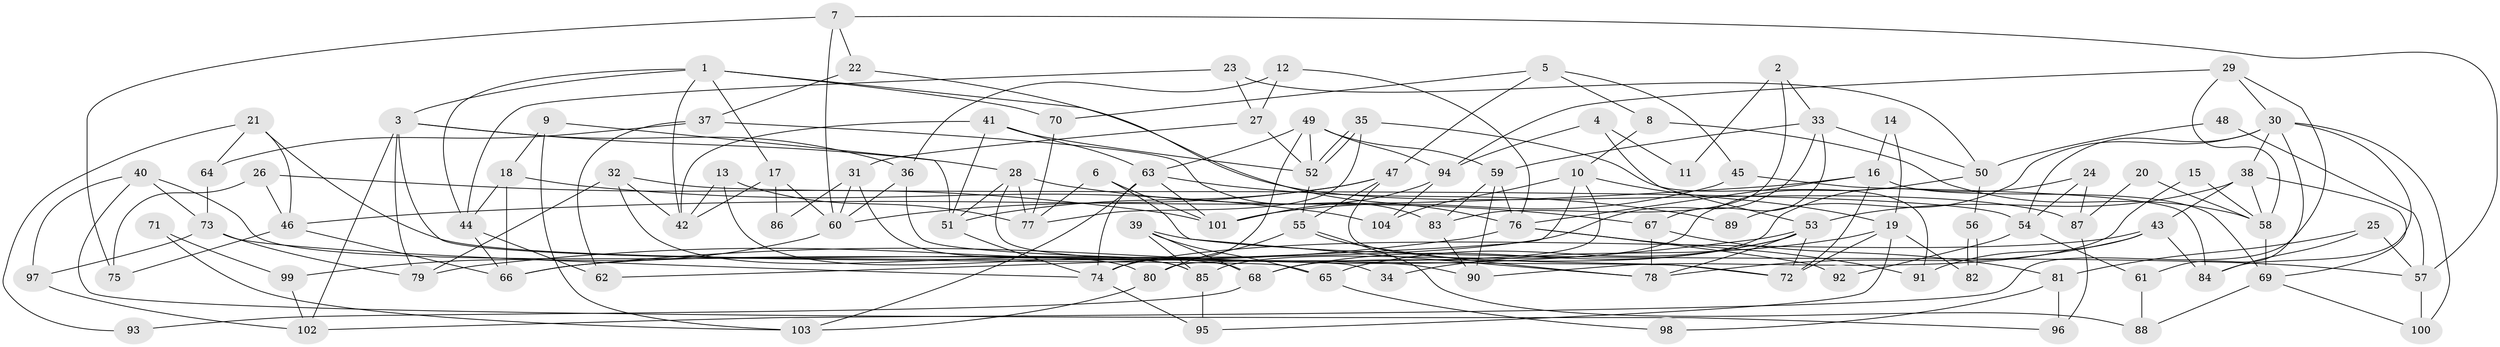 // coarse degree distribution, {8: 0.05970149253731343, 3: 0.1791044776119403, 6: 0.16417910447761194, 7: 0.1044776119402985, 5: 0.208955223880597, 2: 0.13432835820895522, 10: 0.029850746268656716, 4: 0.1044776119402985, 9: 0.014925373134328358}
// Generated by graph-tools (version 1.1) at 2025/24/03/03/25 07:24:03]
// undirected, 104 vertices, 208 edges
graph export_dot {
graph [start="1"]
  node [color=gray90,style=filled];
  1;
  2;
  3;
  4;
  5;
  6;
  7;
  8;
  9;
  10;
  11;
  12;
  13;
  14;
  15;
  16;
  17;
  18;
  19;
  20;
  21;
  22;
  23;
  24;
  25;
  26;
  27;
  28;
  29;
  30;
  31;
  32;
  33;
  34;
  35;
  36;
  37;
  38;
  39;
  40;
  41;
  42;
  43;
  44;
  45;
  46;
  47;
  48;
  49;
  50;
  51;
  52;
  53;
  54;
  55;
  56;
  57;
  58;
  59;
  60;
  61;
  62;
  63;
  64;
  65;
  66;
  67;
  68;
  69;
  70;
  71;
  72;
  73;
  74;
  75;
  76;
  77;
  78;
  79;
  80;
  81;
  82;
  83;
  84;
  85;
  86;
  87;
  88;
  89;
  90;
  91;
  92;
  93;
  94;
  95;
  96;
  97;
  98;
  99;
  100;
  101;
  102;
  103;
  104;
  1 -- 44;
  1 -- 42;
  1 -- 3;
  1 -- 17;
  1 -- 70;
  1 -- 87;
  2 -- 83;
  2 -- 33;
  2 -- 11;
  3 -- 28;
  3 -- 36;
  3 -- 65;
  3 -- 79;
  3 -- 102;
  4 -- 53;
  4 -- 94;
  4 -- 11;
  5 -- 47;
  5 -- 45;
  5 -- 8;
  5 -- 70;
  6 -- 78;
  6 -- 101;
  6 -- 77;
  7 -- 60;
  7 -- 57;
  7 -- 22;
  7 -- 75;
  8 -- 10;
  8 -- 58;
  9 -- 51;
  9 -- 103;
  9 -- 18;
  10 -- 104;
  10 -- 80;
  10 -- 19;
  10 -- 62;
  12 -- 27;
  12 -- 36;
  12 -- 76;
  13 -- 85;
  13 -- 77;
  13 -- 42;
  14 -- 19;
  14 -- 16;
  15 -- 58;
  15 -- 90;
  16 -- 69;
  16 -- 76;
  16 -- 46;
  16 -- 72;
  17 -- 60;
  17 -- 42;
  17 -- 86;
  18 -- 66;
  18 -- 44;
  18 -- 104;
  19 -- 72;
  19 -- 34;
  19 -- 82;
  19 -- 95;
  20 -- 58;
  20 -- 87;
  21 -- 46;
  21 -- 90;
  21 -- 64;
  21 -- 93;
  22 -- 76;
  22 -- 37;
  23 -- 44;
  23 -- 50;
  23 -- 27;
  24 -- 68;
  24 -- 54;
  24 -- 87;
  25 -- 57;
  25 -- 84;
  25 -- 81;
  26 -- 75;
  26 -- 46;
  26 -- 101;
  27 -- 52;
  27 -- 31;
  28 -- 77;
  28 -- 51;
  28 -- 34;
  28 -- 67;
  29 -- 102;
  29 -- 58;
  29 -- 30;
  29 -- 94;
  30 -- 38;
  30 -- 54;
  30 -- 61;
  30 -- 84;
  30 -- 89;
  30 -- 100;
  31 -- 85;
  31 -- 60;
  31 -- 86;
  32 -- 42;
  32 -- 79;
  32 -- 54;
  32 -- 80;
  33 -- 59;
  33 -- 67;
  33 -- 50;
  33 -- 66;
  35 -- 52;
  35 -- 52;
  35 -- 77;
  35 -- 91;
  36 -- 60;
  36 -- 72;
  37 -- 62;
  37 -- 64;
  37 -- 83;
  38 -- 43;
  38 -- 69;
  38 -- 53;
  38 -- 58;
  39 -- 68;
  39 -- 65;
  39 -- 57;
  39 -- 85;
  40 -- 73;
  40 -- 96;
  40 -- 68;
  40 -- 97;
  41 -- 42;
  41 -- 63;
  41 -- 51;
  41 -- 52;
  43 -- 91;
  43 -- 78;
  43 -- 74;
  43 -- 84;
  44 -- 66;
  44 -- 62;
  45 -- 84;
  45 -- 101;
  46 -- 66;
  46 -- 75;
  47 -- 51;
  47 -- 72;
  47 -- 55;
  47 -- 60;
  48 -- 50;
  48 -- 57;
  49 -- 52;
  49 -- 74;
  49 -- 59;
  49 -- 63;
  49 -- 94;
  50 -- 85;
  50 -- 56;
  51 -- 74;
  52 -- 55;
  53 -- 72;
  53 -- 65;
  53 -- 66;
  53 -- 68;
  53 -- 78;
  54 -- 61;
  54 -- 92;
  55 -- 78;
  55 -- 80;
  55 -- 88;
  56 -- 82;
  56 -- 82;
  57 -- 100;
  58 -- 69;
  59 -- 76;
  59 -- 83;
  59 -- 90;
  60 -- 99;
  61 -- 88;
  63 -- 101;
  63 -- 74;
  63 -- 89;
  63 -- 103;
  64 -- 73;
  65 -- 98;
  67 -- 78;
  67 -- 81;
  68 -- 93;
  69 -- 88;
  69 -- 100;
  70 -- 77;
  71 -- 99;
  71 -- 103;
  73 -- 74;
  73 -- 79;
  73 -- 97;
  74 -- 95;
  76 -- 79;
  76 -- 91;
  76 -- 92;
  80 -- 103;
  81 -- 96;
  81 -- 98;
  83 -- 90;
  85 -- 95;
  87 -- 96;
  94 -- 101;
  94 -- 104;
  97 -- 102;
  99 -- 102;
}
